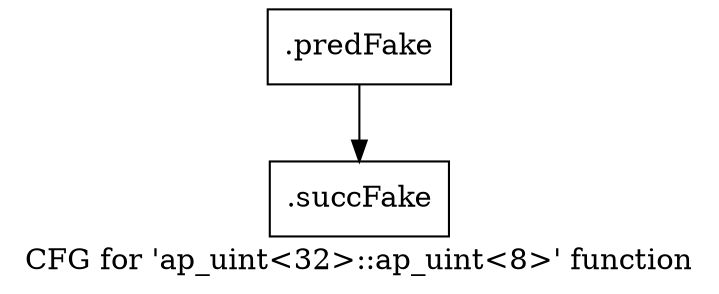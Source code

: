 digraph "CFG for 'ap_uint\<32\>::ap_uint\<8\>' function" {
	label="CFG for 'ap_uint\<32\>::ap_uint\<8\>' function";

	Node0x5cd2630 [shape=record,filename="",linenumber="",label="{.predFake}"];
	Node0x5cd2630 -> Node0x6153590[ callList="" memoryops="" filename="/mnt/xilinx/Vitis_HLS/2021.2/include/ap_int.h" execusionnum="20"];
	Node0x6153590 [shape=record,filename="/mnt/xilinx/Vitis_HLS/2021.2/include/ap_int.h",linenumber="224",label="{.succFake}"];
}
